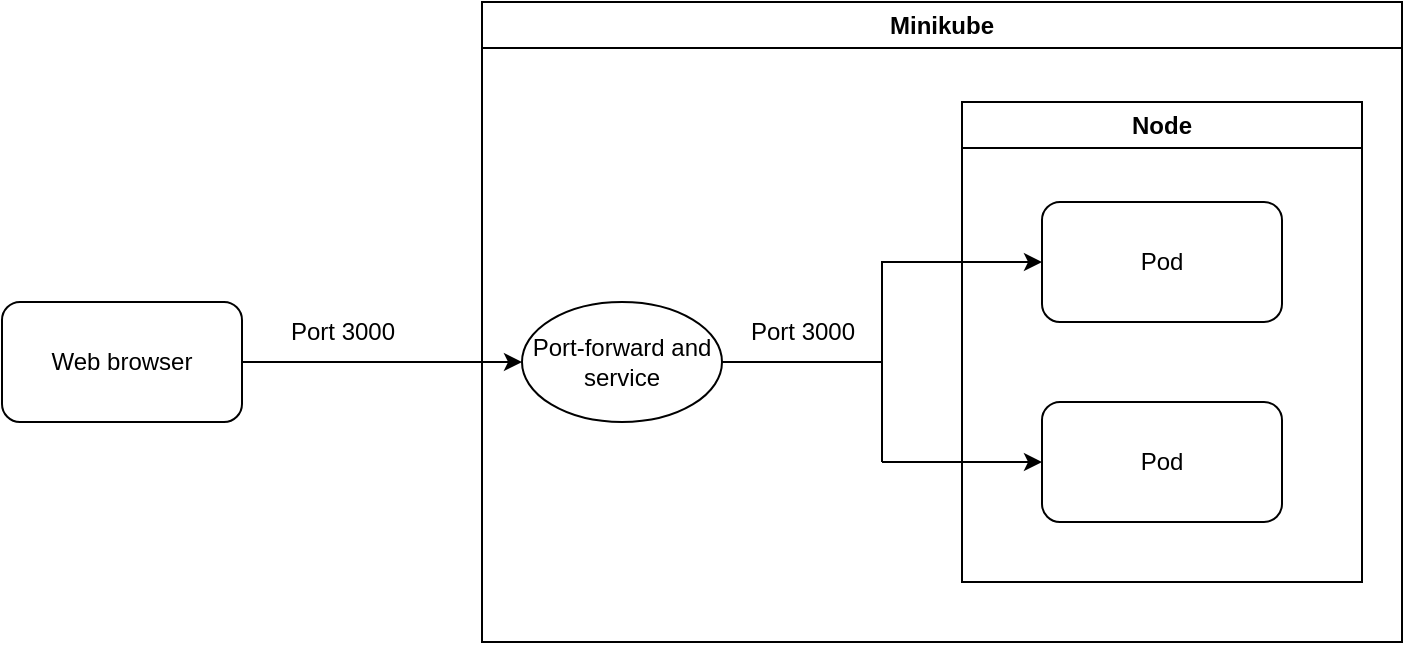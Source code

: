 <mxfile version="25.0.3">
  <diagram name="Страница — 1" id="K7GJ0Vg69oAeQyXxVCvr">
    <mxGraphModel dx="996" dy="566" grid="1" gridSize="10" guides="1" tooltips="1" connect="1" arrows="1" fold="1" page="1" pageScale="1" pageWidth="827" pageHeight="1169" math="0" shadow="0">
      <root>
        <mxCell id="0" />
        <mxCell id="1" parent="0" />
        <mxCell id="sb3V1xPykAOrpS2keT21-1" value="Minikube" style="swimlane;whiteSpace=wrap;html=1;" vertex="1" parent="1">
          <mxGeometry x="380" y="180" width="460" height="320" as="geometry" />
        </mxCell>
        <mxCell id="sb3V1xPykAOrpS2keT21-9" style="edgeStyle=orthogonalEdgeStyle;rounded=0;orthogonalLoop=1;jettySize=auto;html=1;exitX=1;exitY=0.5;exitDx=0;exitDy=0;entryX=0;entryY=0.5;entryDx=0;entryDy=0;" edge="1" parent="sb3V1xPykAOrpS2keT21-1" source="sb3V1xPykAOrpS2keT21-3" target="sb3V1xPykAOrpS2keT21-5">
          <mxGeometry relative="1" as="geometry" />
        </mxCell>
        <mxCell id="sb3V1xPykAOrpS2keT21-3" value="Port-forward and service" style="ellipse;whiteSpace=wrap;html=1;" vertex="1" parent="sb3V1xPykAOrpS2keT21-1">
          <mxGeometry x="20" y="150" width="100" height="60" as="geometry" />
        </mxCell>
        <mxCell id="sb3V1xPykAOrpS2keT21-4" value="Node" style="swimlane;whiteSpace=wrap;html=1;" vertex="1" parent="sb3V1xPykAOrpS2keT21-1">
          <mxGeometry x="240" y="50" width="200" height="240" as="geometry" />
        </mxCell>
        <mxCell id="sb3V1xPykAOrpS2keT21-5" value="Pod" style="rounded=1;whiteSpace=wrap;html=1;" vertex="1" parent="sb3V1xPykAOrpS2keT21-4">
          <mxGeometry x="40" y="50" width="120" height="60" as="geometry" />
        </mxCell>
        <mxCell id="sb3V1xPykAOrpS2keT21-6" value="Pod" style="rounded=1;whiteSpace=wrap;html=1;" vertex="1" parent="sb3V1xPykAOrpS2keT21-4">
          <mxGeometry x="40" y="150" width="120" height="60" as="geometry" />
        </mxCell>
        <mxCell id="sb3V1xPykAOrpS2keT21-14" value="Port 3000" style="text;html=1;align=center;verticalAlign=middle;resizable=0;points=[];autosize=1;strokeColor=none;fillColor=none;" vertex="1" parent="sb3V1xPykAOrpS2keT21-1">
          <mxGeometry x="120" y="150" width="80" height="30" as="geometry" />
        </mxCell>
        <mxCell id="sb3V1xPykAOrpS2keT21-12" style="edgeStyle=orthogonalEdgeStyle;rounded=0;orthogonalLoop=1;jettySize=auto;html=1;exitX=1;exitY=0.5;exitDx=0;exitDy=0;entryX=0;entryY=0.5;entryDx=0;entryDy=0;" edge="1" parent="1" source="sb3V1xPykAOrpS2keT21-2" target="sb3V1xPykAOrpS2keT21-3">
          <mxGeometry relative="1" as="geometry" />
        </mxCell>
        <mxCell id="sb3V1xPykAOrpS2keT21-2" value="Web browser" style="rounded=1;whiteSpace=wrap;html=1;" vertex="1" parent="1">
          <mxGeometry x="140" y="330" width="120" height="60" as="geometry" />
        </mxCell>
        <mxCell id="sb3V1xPykAOrpS2keT21-10" value="" style="endArrow=none;html=1;rounded=0;" edge="1" parent="1">
          <mxGeometry width="50" height="50" relative="1" as="geometry">
            <mxPoint x="580" y="410" as="sourcePoint" />
            <mxPoint x="580" y="360" as="targetPoint" />
          </mxGeometry>
        </mxCell>
        <mxCell id="sb3V1xPykAOrpS2keT21-11" value="" style="endArrow=classic;html=1;rounded=0;entryX=0;entryY=0.5;entryDx=0;entryDy=0;" edge="1" parent="1" target="sb3V1xPykAOrpS2keT21-6">
          <mxGeometry width="50" height="50" relative="1" as="geometry">
            <mxPoint x="580" y="410" as="sourcePoint" />
            <mxPoint x="450" y="270" as="targetPoint" />
          </mxGeometry>
        </mxCell>
        <mxCell id="sb3V1xPykAOrpS2keT21-13" value="Port 3000" style="text;html=1;align=center;verticalAlign=middle;resizable=0;points=[];autosize=1;strokeColor=none;fillColor=none;" vertex="1" parent="1">
          <mxGeometry x="270" y="330" width="80" height="30" as="geometry" />
        </mxCell>
      </root>
    </mxGraphModel>
  </diagram>
</mxfile>

